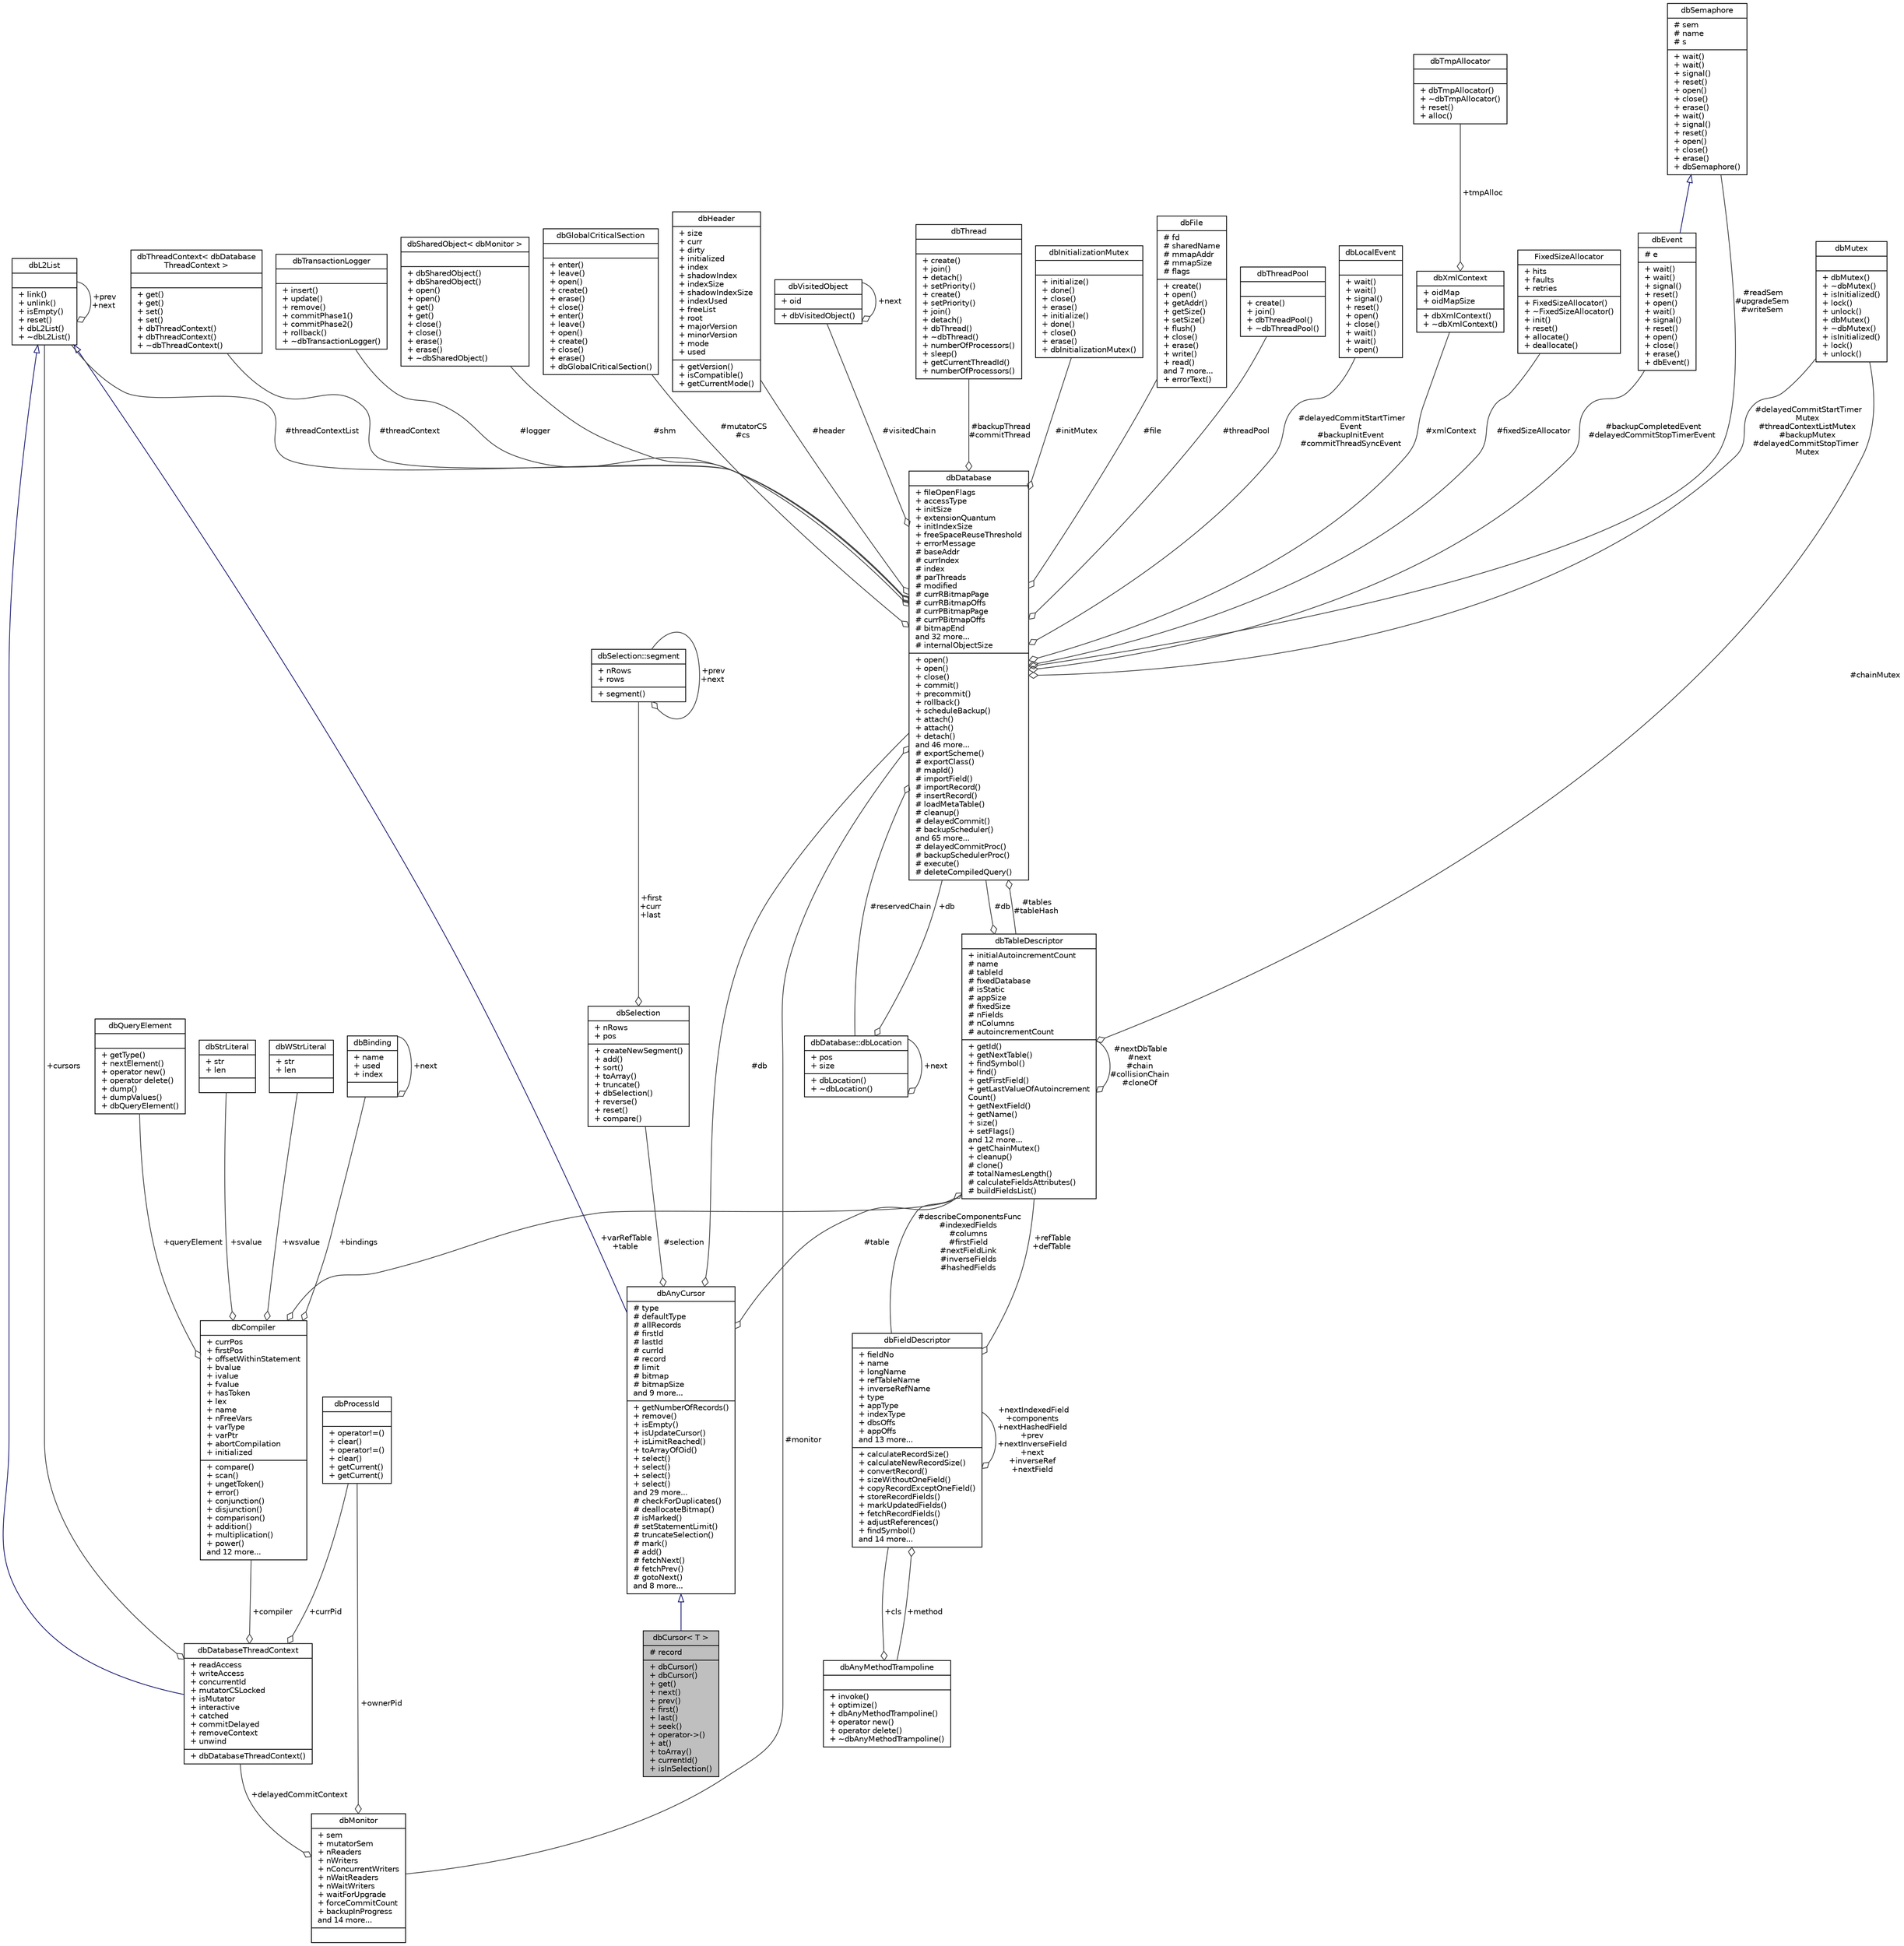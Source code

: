 digraph "dbCursor&lt; T &gt;"
{
 // INTERACTIVE_SVG=YES
 // LATEX_PDF_SIZE
  edge [fontname="Helvetica",fontsize="10",labelfontname="Helvetica",labelfontsize="10"];
  node [fontname="Helvetica",fontsize="10",shape=record];
  Node1 [label="{dbCursor\< T \>\n|# record\l|+ dbCursor()\l+ dbCursor()\l+ get()\l+ next()\l+ prev()\l+ first()\l+ last()\l+ seek()\l+ operator-\>()\l+ at()\l+ toArray()\l+ currentId()\l+ isInSelection()\l}",height=0.2,width=0.4,color="black", fillcolor="grey75", style="filled", fontcolor="black",tooltip=" "];
  Node2 -> Node1 [dir="back",color="midnightblue",fontsize="10",style="solid",arrowtail="onormal",fontname="Helvetica"];
  Node2 [label="{dbAnyCursor\n|# type\l# defaultType\l# allRecords\l# firstId\l# lastId\l# currId\l# record\l# limit\l# bitmap\l# bitmapSize\land 9 more...\l|+ getNumberOfRecords()\l+ remove()\l+ isEmpty()\l+ isUpdateCursor()\l+ isLimitReached()\l+ toArrayOfOid()\l+ select()\l+ select()\l+ select()\l+ select()\land 29 more...\l# checkForDuplicates()\l# deallocateBitmap()\l# isMarked()\l# setStatementLimit()\l# truncateSelection()\l# mark()\l# add()\l# fetchNext()\l# fetchPrev()\l# gotoNext()\land 8 more...\l}",height=0.2,width=0.4,color="black", fillcolor="white", style="filled",URL="$classdbAnyCursor.html",tooltip=" "];
  Node3 -> Node2 [dir="back",color="midnightblue",fontsize="10",style="solid",arrowtail="onormal",fontname="Helvetica"];
  Node3 [label="{dbL2List\n||+ link()\l+ unlink()\l+ isEmpty()\l+ reset()\l+ dbL2List()\l+ ~dbL2List()\l}",height=0.2,width=0.4,color="black", fillcolor="white", style="filled",URL="$classdbL2List.html",tooltip=" "];
  Node3 -> Node3 [color="grey25",fontsize="10",style="solid",label=" +prev\n+next" ,arrowhead="odiamond",fontname="Helvetica"];
  Node4 -> Node2 [color="grey25",fontsize="10",style="solid",label=" #selection" ,arrowhead="odiamond",fontname="Helvetica"];
  Node4 [label="{dbSelection\n|+ nRows\l+ pos\l|+ createNewSegment()\l+ add()\l+ sort()\l+ toArray()\l+ truncate()\l+ dbSelection()\l+ reverse()\l+ reset()\l+ compare()\l}",height=0.2,width=0.4,color="black", fillcolor="white", style="filled",URL="$classdbSelection.html",tooltip=" "];
  Node5 -> Node4 [color="grey25",fontsize="10",style="solid",label=" +first\n+curr\n+last" ,arrowhead="odiamond",fontname="Helvetica"];
  Node5 [label="{dbSelection::segment\n|+ nRows\l+ rows\l|+ segment()\l}",height=0.2,width=0.4,color="black", fillcolor="white", style="filled",URL="$classdbSelection_1_1segment.html",tooltip=" "];
  Node5 -> Node5 [color="grey25",fontsize="10",style="solid",label=" +prev\n+next" ,arrowhead="odiamond",fontname="Helvetica"];
  Node6 -> Node2 [color="grey25",fontsize="10",style="solid",label=" #table" ,arrowhead="odiamond",fontname="Helvetica"];
  Node6 [label="{dbTableDescriptor\n|+ initialAutoincrementCount\l# name\l# tableId\l# fixedDatabase\l# isStatic\l# appSize\l# fixedSize\l# nFields\l# nColumns\l# autoincrementCount\l|+ getId()\l+ getNextTable()\l+ findSymbol()\l+ find()\l+ getFirstField()\l+ getLastValueOfAutoincrement\lCount()\l+ getNextField()\l+ getName()\l+ size()\l+ setFlags()\land 12 more...\l+ getChainMutex()\l+ cleanup()\l# clone()\l# totalNamesLength()\l# calculateFieldsAttributes()\l# buildFieldsList()\l}",height=0.2,width=0.4,color="black", fillcolor="white", style="filled",URL="$classdbTableDescriptor.html",tooltip=" "];
  Node7 -> Node6 [color="grey25",fontsize="10",style="solid",label=" #chainMutex" ,arrowhead="odiamond",fontname="Helvetica"];
  Node7 [label="{dbMutex\n||+ dbMutex()\l+ ~dbMutex()\l+ isInitialized()\l+ lock()\l+ unlock()\l+ dbMutex()\l+ ~dbMutex()\l+ isInitialized()\l+ lock()\l+ unlock()\l}",height=0.2,width=0.4,color="black", fillcolor="white", style="filled",URL="$classdbMutex.html",tooltip=" "];
  Node6 -> Node6 [color="grey25",fontsize="10",style="solid",label=" #nextDbTable\n#next\n#chain\n#collisionChain\n#cloneOf" ,arrowhead="odiamond",fontname="Helvetica"];
  Node8 -> Node6 [color="grey25",fontsize="10",style="solid",label=" #db" ,arrowhead="odiamond",fontname="Helvetica"];
  Node8 [label="{dbDatabase\n|+ fileOpenFlags\l+ accessType\l+ initSize\l+ extensionQuantum\l+ initIndexSize\l+ freeSpaceReuseThreshold\l+ errorMessage\l# baseAddr\l# currIndex\l# index\l# parThreads\l# modified\l# currRBitmapPage\l# currRBitmapOffs\l# currPBitmapPage\l# currPBitmapOffs\l# bitmapEnd\land 32 more...\l# internalObjectSize\l|+ open()\l+ open()\l+ close()\l+ commit()\l+ precommit()\l+ rollback()\l+ scheduleBackup()\l+ attach()\l+ attach()\l+ detach()\land 46 more...\l# exportScheme()\l# exportClass()\l# mapId()\l# importField()\l# importRecord()\l# insertRecord()\l# loadMetaTable()\l# cleanup()\l# delayedCommit()\l# backupScheduler()\land 65 more...\l# delayedCommitProc()\l# backupSchedulerProc()\l# execute()\l# deleteCompiledQuery()\l}",height=0.2,width=0.4,color="black", fillcolor="white", style="filled",URL="$classdbDatabase.html",tooltip=" "];
  Node9 -> Node8 [color="grey25",fontsize="10",style="solid",label=" #backupCompletedEvent\n#delayedCommitStopTimerEvent" ,arrowhead="odiamond",fontname="Helvetica"];
  Node9 [label="{dbEvent\n|# e\l|+ wait()\l+ wait()\l+ signal()\l+ reset()\l+ open()\l+ wait()\l+ signal()\l+ reset()\l+ open()\l+ close()\l+ erase()\l+ dbEvent()\l}",height=0.2,width=0.4,color="black", fillcolor="white", style="filled",URL="$classdbEvent.html",tooltip=" "];
  Node10 -> Node9 [dir="back",color="midnightblue",fontsize="10",style="solid",arrowtail="onormal",fontname="Helvetica"];
  Node10 [label="{dbSemaphore\n|# sem\l# name\l# s\l|+ wait()\l+ wait()\l+ signal()\l+ reset()\l+ open()\l+ close()\l+ erase()\l+ wait()\l+ signal()\l+ reset()\l+ open()\l+ close()\l+ erase()\l+ dbSemaphore()\l}",height=0.2,width=0.4,color="black", fillcolor="white", style="filled",URL="$classdbSemaphore.html",tooltip=" "];
  Node11 -> Node8 [color="grey25",fontsize="10",style="solid",label=" #threadContext" ,arrowhead="odiamond",fontname="Helvetica"];
  Node11 [label="{dbThreadContext\< dbDatabase\lThreadContext \>\n||+ get()\l+ get()\l+ set()\l+ set()\l+ dbThreadContext()\l+ dbThreadContext()\l+ ~dbThreadContext()\l}",height=0.2,width=0.4,color="black", fillcolor="white", style="filled",URL="$classdbThreadContext.html",tooltip=" "];
  Node12 -> Node8 [color="grey25",fontsize="10",style="solid",label=" #logger" ,arrowhead="odiamond",fontname="Helvetica"];
  Node12 [label="{dbTransactionLogger\n||+ insert()\l+ update()\l+ remove()\l+ commitPhase1()\l+ commitPhase2()\l+ rollback()\l+ ~dbTransactionLogger()\l}",height=0.2,width=0.4,color="black", fillcolor="white", style="filled",URL="$classdbTransactionLogger.html",tooltip=" "];
  Node13 -> Node8 [color="grey25",fontsize="10",style="solid",label=" #shm" ,arrowhead="odiamond",fontname="Helvetica"];
  Node13 [label="{dbSharedObject\< dbMonitor \>\n||+ dbSharedObject()\l+ dbSharedObject()\l+ open()\l+ open()\l+ get()\l+ get()\l+ close()\l+ close()\l+ erase()\l+ erase()\l+ ~dbSharedObject()\l}",height=0.2,width=0.4,color="black", fillcolor="white", style="filled",URL="$classdbSharedObject.html",tooltip=" "];
  Node7 -> Node8 [color="grey25",fontsize="10",style="solid",label=" #delayedCommitStartTimer\lMutex\n#threadContextListMutex\n#backupMutex\n#delayedCommitStopTimer\lMutex" ,arrowhead="odiamond",fontname="Helvetica"];
  Node14 -> Node8 [color="grey25",fontsize="10",style="solid",label=" #mutatorCS\n#cs" ,arrowhead="odiamond",fontname="Helvetica"];
  Node14 [label="{dbGlobalCriticalSection\n||+ enter()\l+ leave()\l+ open()\l+ create()\l+ erase()\l+ close()\l+ enter()\l+ leave()\l+ open()\l+ create()\l+ close()\l+ erase()\l+ dbGlobalCriticalSection()\l}",height=0.2,width=0.4,color="black", fillcolor="white", style="filled",URL="$classdbGlobalCriticalSection.html",tooltip=" "];
  Node15 -> Node8 [color="grey25",fontsize="10",style="solid",label=" #header" ,arrowhead="odiamond",fontname="Helvetica"];
  Node15 [label="{dbHeader\n|+ size\l+ curr\l+ dirty\l+ initialized\l+ index\l+ shadowIndex\l+ indexSize\l+ shadowIndexSize\l+ indexUsed\l+ freeList\l+ root\l+ majorVersion\l+ minorVersion\l+ mode\l+ used\l|+ getVersion()\l+ isCompatible()\l+ getCurrentMode()\l}",height=0.2,width=0.4,color="black", fillcolor="white", style="filled",URL="$classdbHeader.html",tooltip=" "];
  Node3 -> Node8 [color="grey25",fontsize="10",style="solid",label=" #threadContextList" ,arrowhead="odiamond",fontname="Helvetica"];
  Node16 -> Node8 [color="grey25",fontsize="10",style="solid",label=" #visitedChain" ,arrowhead="odiamond",fontname="Helvetica"];
  Node16 [label="{dbVisitedObject\n|+ oid\l|+ dbVisitedObject()\l}",height=0.2,width=0.4,color="black", fillcolor="white", style="filled",URL="$classdbVisitedObject.html",tooltip=" "];
  Node16 -> Node16 [color="grey25",fontsize="10",style="solid",label=" +next" ,arrowhead="odiamond",fontname="Helvetica"];
  Node6 -> Node8 [color="grey25",fontsize="10",style="solid",label=" #tables\n#tableHash" ,arrowhead="odiamond",fontname="Helvetica"];
  Node10 -> Node8 [color="grey25",fontsize="10",style="solid",label=" #readSem\n#upgradeSem\n#writeSem" ,arrowhead="odiamond",fontname="Helvetica"];
  Node17 -> Node8 [color="grey25",fontsize="10",style="solid",label=" #backupThread\n#commitThread" ,arrowhead="odiamond",fontname="Helvetica"];
  Node17 [label="{dbThread\n||+ create()\l+ join()\l+ detach()\l+ setPriority()\l+ create()\l+ setPriority()\l+ join()\l+ detach()\l+ dbThread()\l+ ~dbThread()\l+ numberOfProcessors()\l+ sleep()\l+ getCurrentThreadId()\l+ numberOfProcessors()\l}",height=0.2,width=0.4,color="black", fillcolor="white", style="filled",URL="$classdbThread.html",tooltip=" "];
  Node18 -> Node8 [color="grey25",fontsize="10",style="solid",label=" #initMutex" ,arrowhead="odiamond",fontname="Helvetica"];
  Node18 [label="{dbInitializationMutex\n||+ initialize()\l+ done()\l+ close()\l+ erase()\l+ initialize()\l+ done()\l+ close()\l+ erase()\l+ dbInitializationMutex()\l}",height=0.2,width=0.4,color="black", fillcolor="white", style="filled",URL="$classdbInitializationMutex.html",tooltip=" "];
  Node19 -> Node8 [color="grey25",fontsize="10",style="solid",label=" #reservedChain" ,arrowhead="odiamond",fontname="Helvetica"];
  Node19 [label="{dbDatabase::dbLocation\n|+ pos\l+ size\l|+ dbLocation()\l+ ~dbLocation()\l}",height=0.2,width=0.4,color="black", fillcolor="white", style="filled",URL="$structdbDatabase_1_1dbLocation.html",tooltip=" "];
  Node19 -> Node19 [color="grey25",fontsize="10",style="solid",label=" +next" ,arrowhead="odiamond",fontname="Helvetica"];
  Node8 -> Node19 [color="grey25",fontsize="10",style="solid",label=" +db" ,arrowhead="odiamond",fontname="Helvetica"];
  Node20 -> Node8 [color="grey25",fontsize="10",style="solid",label=" #file" ,arrowhead="odiamond",fontname="Helvetica"];
  Node20 [label="{dbFile\n|# fd\l# sharedName\l# mmapAddr\l# mmapSize\l# flags\l|+ create()\l+ open()\l+ getAddr()\l+ getSize()\l+ setSize()\l+ flush()\l+ close()\l+ erase()\l+ write()\l+ read()\land 7 more...\l+ errorText()\l}",height=0.2,width=0.4,color="black", fillcolor="white", style="filled",URL="$classdbFile.html",tooltip=" "];
  Node21 -> Node8 [color="grey25",fontsize="10",style="solid",label=" #threadPool" ,arrowhead="odiamond",fontname="Helvetica"];
  Node21 [label="{dbThreadPool\n||+ create()\l+ join()\l+ dbThreadPool()\l+ ~dbThreadPool()\l}",height=0.2,width=0.4,color="black", fillcolor="white", style="filled",URL="$classdbThreadPool.html",tooltip=" "];
  Node22 -> Node8 [color="grey25",fontsize="10",style="solid",label=" #delayedCommitStartTimer\lEvent\n#backupInitEvent\n#commitThreadSyncEvent" ,arrowhead="odiamond",fontname="Helvetica"];
  Node22 [label="{dbLocalEvent\n||+ wait()\l+ wait()\l+ signal()\l+ reset()\l+ open()\l+ close()\l+ wait()\l+ wait()\l+ open()\l}",height=0.2,width=0.4,color="black", fillcolor="white", style="filled",URL="$classdbLocalEvent.html",tooltip=" "];
  Node23 -> Node8 [color="grey25",fontsize="10",style="solid",label=" #xmlContext" ,arrowhead="odiamond",fontname="Helvetica"];
  Node23 [label="{dbXmlContext\n|+ oidMap\l+ oidMapSize\l|+ dbXmlContext()\l+ ~dbXmlContext()\l}",height=0.2,width=0.4,color="black", fillcolor="white", style="filled",URL="$classdbXmlContext.html",tooltip=" "];
  Node24 -> Node23 [color="grey25",fontsize="10",style="solid",label=" +tmpAlloc" ,arrowhead="odiamond",fontname="Helvetica"];
  Node24 [label="{dbTmpAllocator\n||+ dbTmpAllocator()\l+ ~dbTmpAllocator()\l+ reset()\l+ alloc()\l}",height=0.2,width=0.4,color="black", fillcolor="white", style="filled",URL="$classdbTmpAllocator.html",tooltip=" "];
  Node25 -> Node8 [color="grey25",fontsize="10",style="solid",label=" #fixedSizeAllocator" ,arrowhead="odiamond",fontname="Helvetica"];
  Node25 [label="{FixedSizeAllocator\n|+ hits\l+ faults\l+ retries\l|+ FixedSizeAllocator()\l+ ~FixedSizeAllocator()\l+ init()\l+ reset()\l+ allocate()\l+ deallocate()\l}",height=0.2,width=0.4,color="black", fillcolor="white", style="filled",URL="$classFixedSizeAllocator.html",tooltip=" "];
  Node26 -> Node8 [color="grey25",fontsize="10",style="solid",label=" #monitor" ,arrowhead="odiamond",fontname="Helvetica"];
  Node26 [label="{dbMonitor\n|+ sem\l+ mutatorSem\l+ nReaders\l+ nWriters\l+ nConcurrentWriters\l+ nWaitReaders\l+ nWaitWriters\l+ waitForUpgrade\l+ forceCommitCount\l+ backupInProgress\land 14 more...\l|}",height=0.2,width=0.4,color="black", fillcolor="white", style="filled",URL="$classdbMonitor.html",tooltip=" "];
  Node27 -> Node26 [color="grey25",fontsize="10",style="solid",label=" +delayedCommitContext" ,arrowhead="odiamond",fontname="Helvetica"];
  Node27 [label="{dbDatabaseThreadContext\n|+ readAccess\l+ writeAccess\l+ concurrentId\l+ mutatorCSLocked\l+ isMutator\l+ interactive\l+ catched\l+ commitDelayed\l+ removeContext\l+ unwind\l|+ dbDatabaseThreadContext()\l}",height=0.2,width=0.4,color="black", fillcolor="white", style="filled",URL="$classdbDatabaseThreadContext.html",tooltip=" "];
  Node3 -> Node27 [dir="back",color="midnightblue",fontsize="10",style="solid",arrowtail="onormal",fontname="Helvetica"];
  Node3 -> Node27 [color="grey25",fontsize="10",style="solid",label=" +cursors" ,arrowhead="odiamond",fontname="Helvetica"];
  Node28 -> Node27 [color="grey25",fontsize="10",style="solid",label=" +compiler" ,arrowhead="odiamond",fontname="Helvetica"];
  Node28 [label="{dbCompiler\n|+ currPos\l+ firstPos\l+ offsetWithinStatement\l+ bvalue\l+ ivalue\l+ fvalue\l+ hasToken\l+ lex\l+ name\l+ nFreeVars\l+ varType\l+ varPtr\l+ abortCompilation\l+ initialized\l|+ compare()\l+ scan()\l+ ungetToken()\l+ error()\l+ conjunction()\l+ disjunction()\l+ comparison()\l+ addition()\l+ multiplication()\l+ power()\land 12 more...\l}",height=0.2,width=0.4,color="black", fillcolor="white", style="filled",URL="$classdbCompiler.html",tooltip=" "];
  Node29 -> Node28 [color="grey25",fontsize="10",style="solid",label=" +svalue" ,arrowhead="odiamond",fontname="Helvetica"];
  Node29 [label="{dbStrLiteral\n|+ str\l+ len\l|}",height=0.2,width=0.4,color="black", fillcolor="white", style="filled",URL="$structdbStrLiteral.html",tooltip=" "];
  Node6 -> Node28 [color="grey25",fontsize="10",style="solid",label=" +varRefTable\n+table" ,arrowhead="odiamond",fontname="Helvetica"];
  Node30 -> Node28 [color="grey25",fontsize="10",style="solid",label=" +wsvalue" ,arrowhead="odiamond",fontname="Helvetica"];
  Node30 [label="{dbWStrLiteral\n|+ str\l+ len\l|}",height=0.2,width=0.4,color="black", fillcolor="white", style="filled",URL="$structdbWStrLiteral.html",tooltip=" "];
  Node31 -> Node28 [color="grey25",fontsize="10",style="solid",label=" +bindings" ,arrowhead="odiamond",fontname="Helvetica"];
  Node31 [label="{dbBinding\n|+ name\l+ used\l+ index\l|}",height=0.2,width=0.4,color="black", fillcolor="white", style="filled",URL="$classdbBinding.html",tooltip=" "];
  Node31 -> Node31 [color="grey25",fontsize="10",style="solid",label=" +next" ,arrowhead="odiamond",fontname="Helvetica"];
  Node32 -> Node28 [color="grey25",fontsize="10",style="solid",label=" +queryElement" ,arrowhead="odiamond",fontname="Helvetica"];
  Node32 [label="{dbQueryElement\n||+ getType()\l+ nextElement()\l+ operator new()\l+ operator delete()\l+ dump()\l+ dumpValues()\l+ dbQueryElement()\l}",height=0.2,width=0.4,color="black", fillcolor="white", style="filled",URL="$classdbQueryElement.html",tooltip=" "];
  Node33 -> Node27 [color="grey25",fontsize="10",style="solid",label=" +currPid" ,arrowhead="odiamond",fontname="Helvetica"];
  Node33 [label="{dbProcessId\n||+ operator!=()\l+ clear()\l+ operator!=()\l+ clear()\l+ getCurrent()\l+ getCurrent()\l}",height=0.2,width=0.4,color="black", fillcolor="white", style="filled",URL="$classdbProcessId.html",tooltip=" "];
  Node33 -> Node26 [color="grey25",fontsize="10",style="solid",label=" +ownerPid" ,arrowhead="odiamond",fontname="Helvetica"];
  Node34 -> Node6 [color="grey25",fontsize="10",style="solid",label=" #describeComponentsFunc\n#indexedFields\n#columns\n#firstField\n#nextFieldLink\n#inverseFields\n#hashedFields" ,arrowhead="odiamond",fontname="Helvetica"];
  Node34 [label="{dbFieldDescriptor\n|+ fieldNo\l+ name\l+ longName\l+ refTableName\l+ inverseRefName\l+ type\l+ appType\l+ indexType\l+ dbsOffs\l+ appOffs\land 13 more...\l|+ calculateRecordSize()\l+ calculateNewRecordSize()\l+ convertRecord()\l+ sizeWithoutOneField()\l+ copyRecordExceptOneField()\l+ storeRecordFields()\l+ markUpdatedFields()\l+ fetchRecordFields()\l+ adjustReferences()\l+ findSymbol()\land 14 more...\l}",height=0.2,width=0.4,color="black", fillcolor="white", style="filled",URL="$classdbFieldDescriptor.html",tooltip=" "];
  Node35 -> Node34 [color="grey25",fontsize="10",style="solid",label=" +method" ,arrowhead="odiamond",fontname="Helvetica"];
  Node35 [label="{dbAnyMethodTrampoline\n||+ invoke()\l+ optimize()\l+ dbAnyMethodTrampoline()\l+ operator new()\l+ operator delete()\l+ ~dbAnyMethodTrampoline()\l}",height=0.2,width=0.4,color="black", fillcolor="white", style="filled",URL="$classdbAnyMethodTrampoline.html",tooltip=" "];
  Node34 -> Node35 [color="grey25",fontsize="10",style="solid",label=" +cls" ,arrowhead="odiamond",fontname="Helvetica"];
  Node6 -> Node34 [color="grey25",fontsize="10",style="solid",label=" +refTable\n+defTable" ,arrowhead="odiamond",fontname="Helvetica"];
  Node34 -> Node34 [color="grey25",fontsize="10",style="solid",label=" +nextIndexedField\n+components\n+nextHashedField\n+prev\n+nextInverseField\n+next\n+inverseRef\n+nextField" ,arrowhead="odiamond",fontname="Helvetica"];
  Node8 -> Node2 [color="grey25",fontsize="10",style="solid",label=" #db" ,arrowhead="odiamond",fontname="Helvetica"];
}
